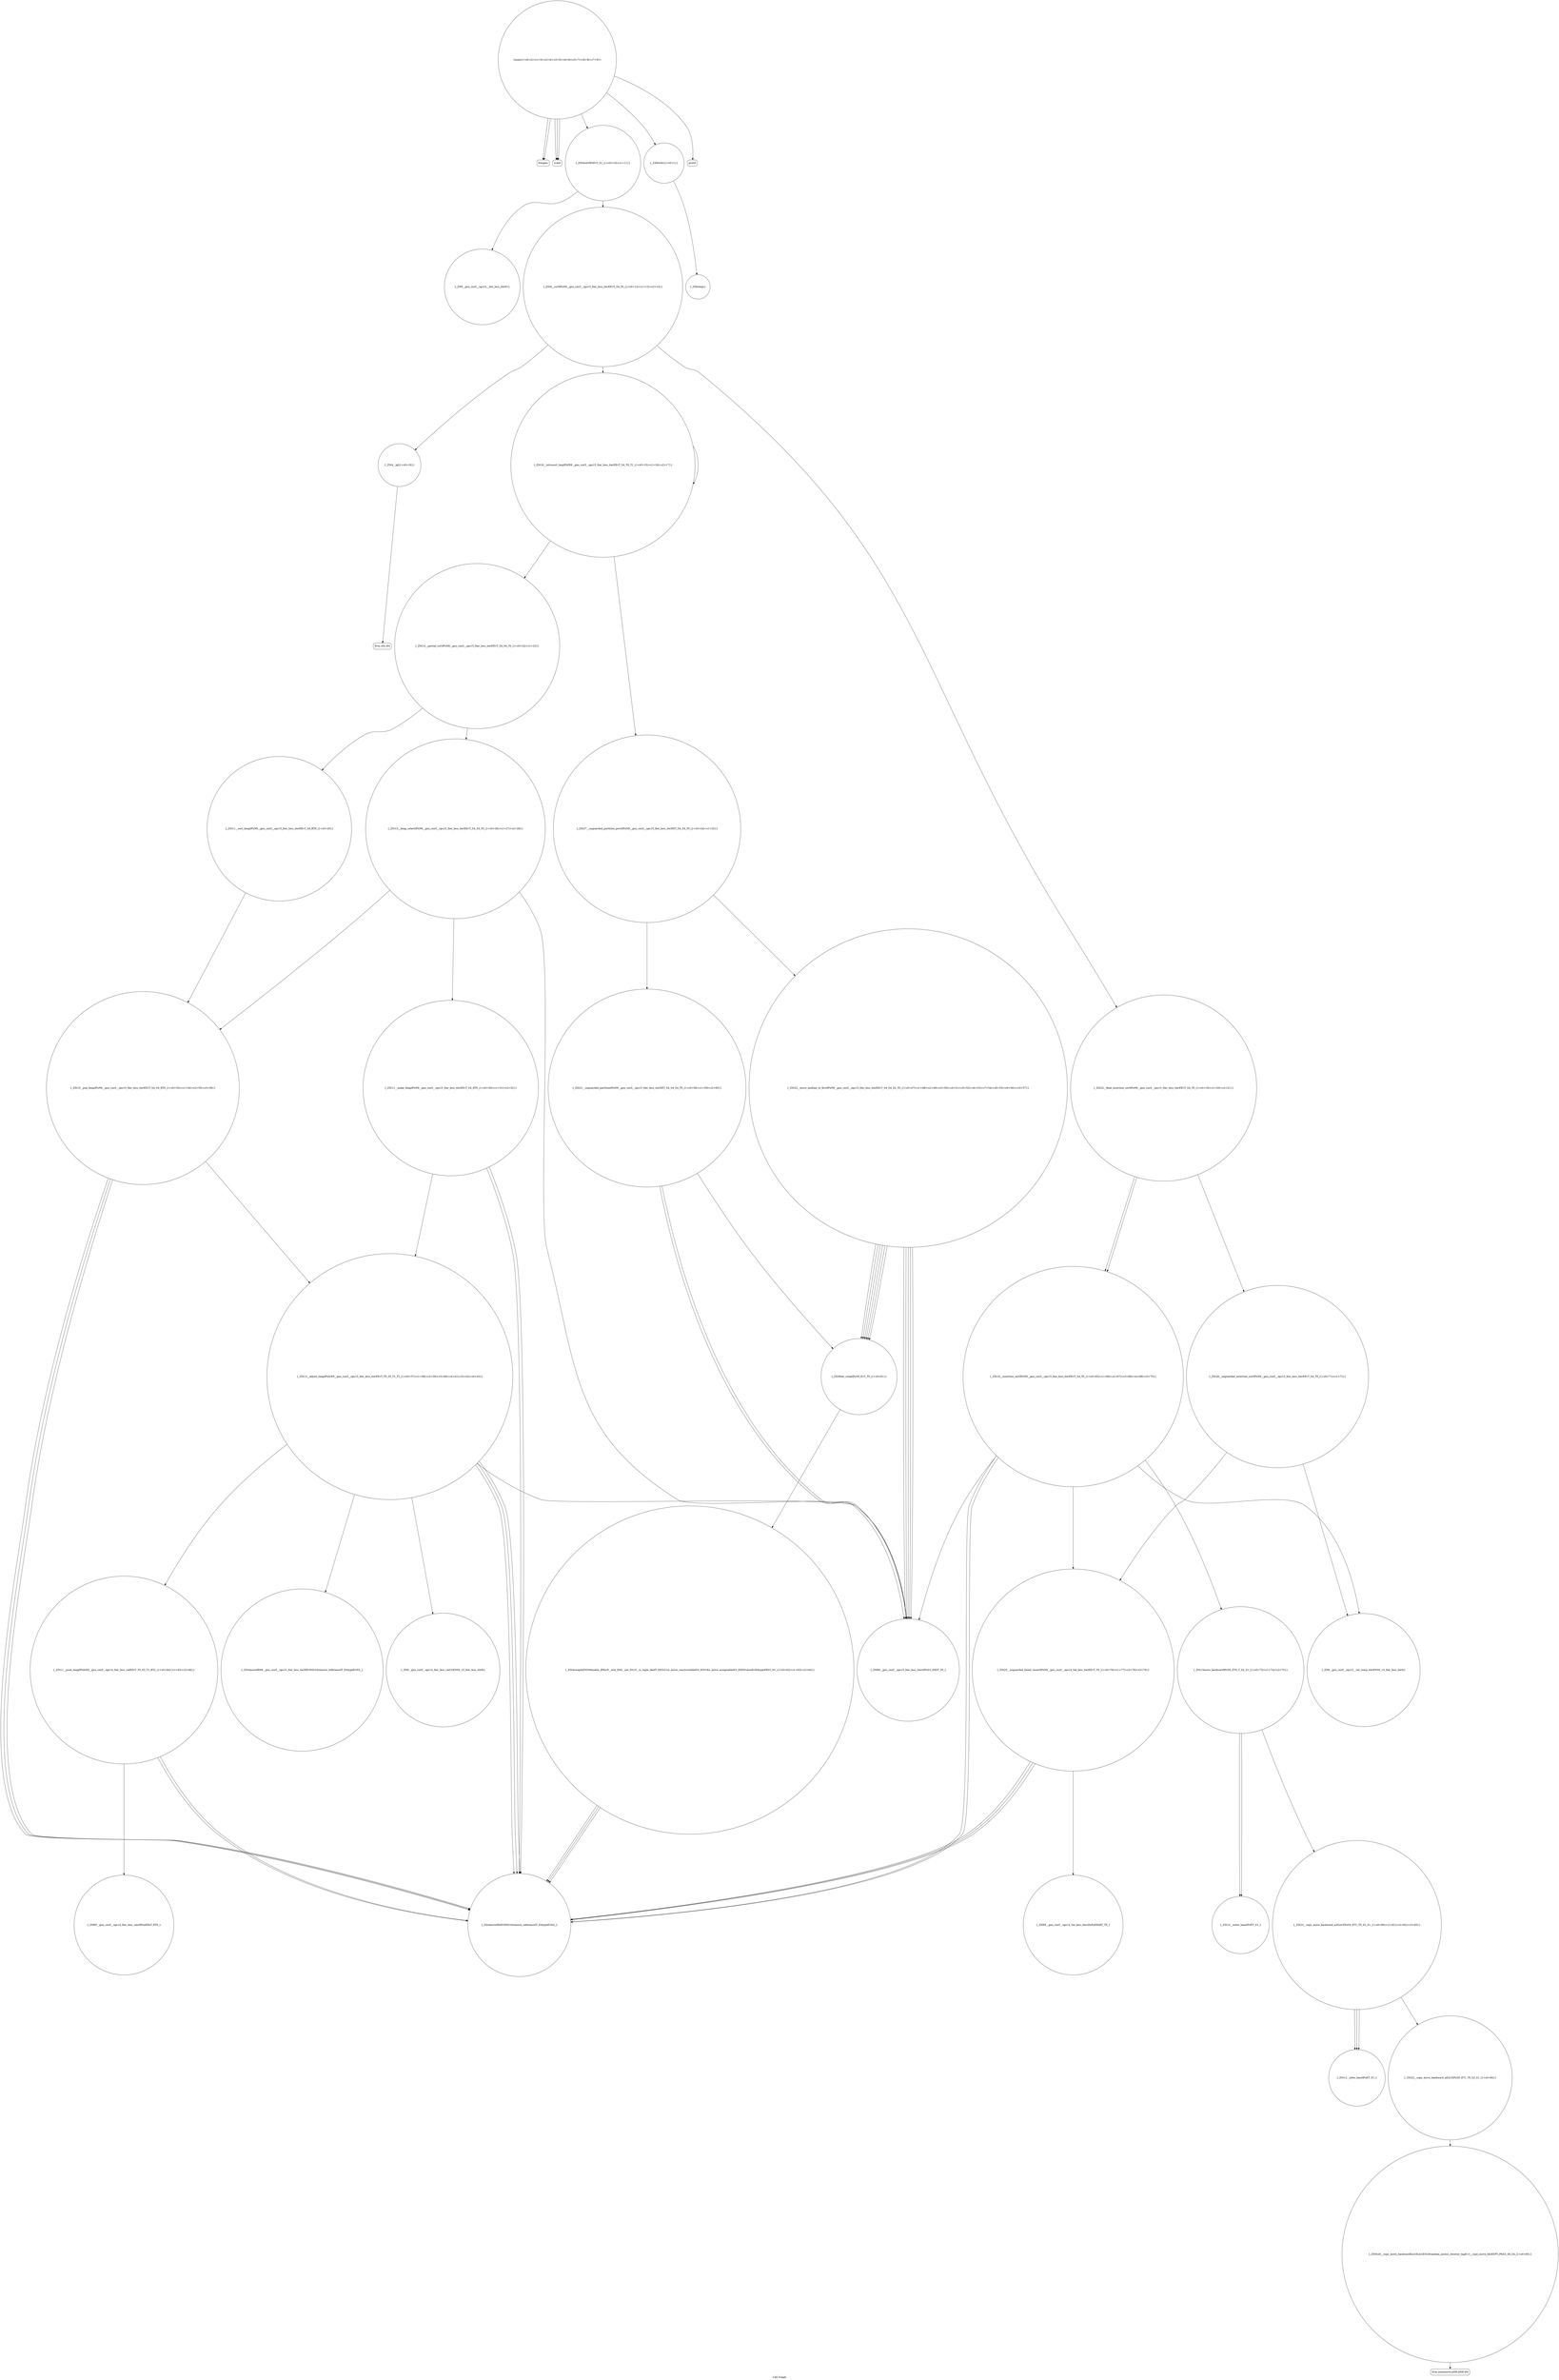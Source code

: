 digraph "Call Graph" {
	label="Call Graph";

	Node0x56532cfaa560 [shape=record,shape=circle,label="{_Z5bsleqx}"];
	Node0x56532cfab670 [shape=record,shape=circle,label="{_ZSt21__unguarded_partitionIPxN9__gnu_cxx5__ops15_Iter_less_iterEET_S4_S4_S4_T0_|{<s0>58|<s1>59|<s2>60}}"];
	Node0x56532cfab670:s0 -> Node0x56532cfab1f0[color=black];
	Node0x56532cfab670:s1 -> Node0x56532cfab1f0[color=black];
	Node0x56532cfab670:s2 -> Node0x56532cfab6f0[color=black];
	Node0x56532cfaacf0 [shape=record,shape=circle,label="{_ZSt6__sortIPxN9__gnu_cxx5__ops15_Iter_less_iterEEvT_S4_T0_|{<s0>12|<s1>13|<s2>14}}"];
	Node0x56532cfaacf0:s0 -> Node0x56532cfaae70[color=black];
	Node0x56532cfaacf0:s1 -> Node0x56532cfaadf0[color=black];
	Node0x56532cfaacf0:s2 -> Node0x56532cfaaef0[color=black];
	Node0x56532cfab9f0 [shape=record,shape=circle,label="{_ZSt25__unguarded_linear_insertIPxN9__gnu_cxx5__ops14_Val_less_iterEEvT_T0_|{<s0>76|<s1>77|<s2>78|<s3>79}}"];
	Node0x56532cfab9f0:s0 -> Node0x56532cfab2f0[color=black];
	Node0x56532cfab9f0:s1 -> Node0x56532cfabdf0[color=black];
	Node0x56532cfab9f0:s2 -> Node0x56532cfab2f0[color=black];
	Node0x56532cfab9f0:s3 -> Node0x56532cfab2f0[color=black];
	Node0x56532cfab070 [shape=record,shape=circle,label="{_ZSt13__heap_selectIPxN9__gnu_cxx5__ops15_Iter_less_iterEEvT_S4_S4_T0_|{<s0>26|<s1>27|<s2>28}}"];
	Node0x56532cfab070:s0 -> Node0x56532cfab170[color=black];
	Node0x56532cfab070:s1 -> Node0x56532cfab1f0[color=black];
	Node0x56532cfab070:s2 -> Node0x56532cfab270[color=black];
	Node0x56532cfabd70 [shape=record,shape=Mrecord,label="{llvm.memmove.p0i8.p0i8.i64}"];
	Node0x56532cfab3f0 [shape=record,shape=circle,label="{_ZSt4moveIRN9__gnu_cxx5__ops15_Iter_less_iterEEONSt16remove_referenceIT_E4typeEOS5_}"];
	Node0x56532cfaaa70 [shape=record,shape=circle,label="{main|{<s0>2|<s1>3|<s2>4|<s3>5|<s4>6|<s5>7|<s6>8|<s7>9}}"];
	Node0x56532cfaaa70:s0 -> Node0x56532cfaaaf0[color=black];
	Node0x56532cfaaa70:s1 -> Node0x56532cfaaaf0[color=black];
	Node0x56532cfaaa70:s2 -> Node0x56532cfaab70[color=black];
	Node0x56532cfaaa70:s3 -> Node0x56532cfaab70[color=black];
	Node0x56532cfaaa70:s4 -> Node0x56532cfaab70[color=black];
	Node0x56532cfaaa70:s5 -> Node0x56532cfaabf0[color=black];
	Node0x56532cfaaa70:s6 -> Node0x56532cfaa9f0[color=black];
	Node0x56532cfaaa70:s7 -> Node0x56532cfaac70[color=black];
	Node0x56532cfab770 [shape=record,shape=circle,label="{_ZSt4swapIxENSt9enable_ifIXsr6__and_ISt6__not_ISt15__is_tuple_likeIT_EESt21is_move_constructibleIS3_ESt18is_move_assignableIS3_EEE5valueEvE4typeERS3_SC_|{<s0>62|<s1>63|<s2>64}}"];
	Node0x56532cfab770:s0 -> Node0x56532cfab2f0[color=black];
	Node0x56532cfab770:s1 -> Node0x56532cfab2f0[color=black];
	Node0x56532cfab770:s2 -> Node0x56532cfab2f0[color=black];
	Node0x56532cfaadf0 [shape=record,shape=circle,label="{_ZSt16__introsort_loopIPxlN9__gnu_cxx5__ops15_Iter_less_iterEEvT_S4_T0_T1_|{<s0>15|<s1>16|<s2>17}}"];
	Node0x56532cfaadf0:s0 -> Node0x56532cfaaf70[color=black];
	Node0x56532cfaadf0:s1 -> Node0x56532cfaaff0[color=black];
	Node0x56532cfaadf0:s2 -> Node0x56532cfaadf0[color=black];
	Node0x56532cfabaf0 [shape=record,shape=circle,label="{_ZSt23__copy_move_backward_a2ILb1EPxS0_ET1_T0_S2_S1_|{<s0>80|<s1>81|<s2>82|<s3>83}}"];
	Node0x56532cfabaf0:s0 -> Node0x56532cfabc70[color=black];
	Node0x56532cfabaf0:s1 -> Node0x56532cfabc70[color=black];
	Node0x56532cfabaf0:s2 -> Node0x56532cfabc70[color=black];
	Node0x56532cfabaf0:s3 -> Node0x56532cfabbf0[color=black];
	Node0x56532cfab170 [shape=record,shape=circle,label="{_ZSt11__make_heapIPxN9__gnu_cxx5__ops15_Iter_less_iterEEvT_S4_RT0_|{<s0>30|<s1>31|<s2>32}}"];
	Node0x56532cfab170:s0 -> Node0x56532cfab2f0[color=black];
	Node0x56532cfab170:s1 -> Node0x56532cfab2f0[color=black];
	Node0x56532cfab170:s2 -> Node0x56532cfab370[color=black];
	Node0x56532cfab4f0 [shape=record,shape=circle,label="{_ZSt11__push_heapIPxlxN9__gnu_cxx5__ops14_Iter_less_valEEvT_T0_S5_T1_RT2_|{<s0>44|<s1>45|<s2>46}}"];
	Node0x56532cfab4f0:s0 -> Node0x56532cfab570[color=black];
	Node0x56532cfab4f0:s1 -> Node0x56532cfab2f0[color=black];
	Node0x56532cfab4f0:s2 -> Node0x56532cfab2f0[color=black];
	Node0x56532cfaab70 [shape=record,shape=Mrecord,label="{scanf}"];
	Node0x56532cfab870 [shape=record,shape=circle,label="{_ZSt16__insertion_sortIPxN9__gnu_cxx5__ops15_Iter_less_iterEEvT_S4_T0_|{<s0>65|<s1>66|<s2>67|<s3>68|<s4>69|<s5>70}}"];
	Node0x56532cfab870:s0 -> Node0x56532cfab1f0[color=black];
	Node0x56532cfab870:s1 -> Node0x56532cfab2f0[color=black];
	Node0x56532cfab870:s2 -> Node0x56532cfab970[color=black];
	Node0x56532cfab870:s3 -> Node0x56532cfab2f0[color=black];
	Node0x56532cfab870:s4 -> Node0x56532cfaba70[color=black];
	Node0x56532cfab870:s5 -> Node0x56532cfab9f0[color=black];
	Node0x56532cfaaef0 [shape=record,shape=circle,label="{_ZSt22__final_insertion_sortIPxN9__gnu_cxx5__ops15_Iter_less_iterEEvT_S4_T0_|{<s0>19|<s1>20|<s2>21}}"];
	Node0x56532cfaaef0:s0 -> Node0x56532cfab870[color=black];
	Node0x56532cfaaef0:s1 -> Node0x56532cfab8f0[color=black];
	Node0x56532cfaaef0:s2 -> Node0x56532cfab870[color=black];
	Node0x56532cfabbf0 [shape=record,shape=circle,label="{_ZSt22__copy_move_backward_aILb1EPxS0_ET1_T0_S2_S1_|{<s0>84}}"];
	Node0x56532cfabbf0:s0 -> Node0x56532cfabcf0[color=black];
	Node0x56532cfab270 [shape=record,shape=circle,label="{_ZSt10__pop_heapIPxN9__gnu_cxx5__ops15_Iter_less_iterEEvT_S4_S4_RT0_|{<s0>33|<s1>34|<s2>35|<s3>36}}"];
	Node0x56532cfab270:s0 -> Node0x56532cfab2f0[color=black];
	Node0x56532cfab270:s1 -> Node0x56532cfab2f0[color=black];
	Node0x56532cfab270:s2 -> Node0x56532cfab2f0[color=black];
	Node0x56532cfab270:s3 -> Node0x56532cfab370[color=black];
	Node0x56532cfab5f0 [shape=record,shape=circle,label="{_ZSt22__move_median_to_firstIPxN9__gnu_cxx5__ops15_Iter_less_iterEEvT_S4_S4_S4_T0_|{<s0>47|<s1>48|<s2>49|<s3>50|<s4>51|<s5>52|<s6>53|<s7>54|<s8>55|<s9>56|<s10>57}}"];
	Node0x56532cfab5f0:s0 -> Node0x56532cfab1f0[color=black];
	Node0x56532cfab5f0:s1 -> Node0x56532cfab1f0[color=black];
	Node0x56532cfab5f0:s2 -> Node0x56532cfab6f0[color=black];
	Node0x56532cfab5f0:s3 -> Node0x56532cfab1f0[color=black];
	Node0x56532cfab5f0:s4 -> Node0x56532cfab6f0[color=black];
	Node0x56532cfab5f0:s5 -> Node0x56532cfab6f0[color=black];
	Node0x56532cfab5f0:s6 -> Node0x56532cfab1f0[color=black];
	Node0x56532cfab5f0:s7 -> Node0x56532cfab6f0[color=black];
	Node0x56532cfab5f0:s8 -> Node0x56532cfab1f0[color=black];
	Node0x56532cfab5f0:s9 -> Node0x56532cfab6f0[color=black];
	Node0x56532cfab5f0:s10 -> Node0x56532cfab6f0[color=black];
	Node0x56532cfaac70 [shape=record,shape=Mrecord,label="{printf}"];
	Node0x56532cfab970 [shape=record,shape=circle,label="{_ZSt13move_backwardIPxS0_ET0_T_S2_S1_|{<s0>73|<s1>74|<s2>75}}"];
	Node0x56532cfab970:s0 -> Node0x56532cfabb70[color=black];
	Node0x56532cfab970:s1 -> Node0x56532cfabb70[color=black];
	Node0x56532cfab970:s2 -> Node0x56532cfabaf0[color=black];
	Node0x56532cfaaff0 [shape=record,shape=circle,label="{_ZSt27__unguarded_partition_pivotIPxN9__gnu_cxx5__ops15_Iter_less_iterEET_S4_S4_T0_|{<s0>24|<s1>25}}"];
	Node0x56532cfaaff0:s0 -> Node0x56532cfab5f0[color=black];
	Node0x56532cfaaff0:s1 -> Node0x56532cfab670[color=black];
	Node0x56532cfabcf0 [shape=record,shape=circle,label="{_ZNSt20__copy_move_backwardILb1ELb1ESt26random_access_iterator_tagE13__copy_move_bIxEEPT_PKS3_S6_S4_|{<s0>85}}"];
	Node0x56532cfabcf0:s0 -> Node0x56532cfabd70[color=black];
	Node0x56532cfab370 [shape=record,shape=circle,label="{_ZSt13__adjust_heapIPxlxN9__gnu_cxx5__ops15_Iter_less_iterEEvT_T0_S5_T1_T2_|{<s0>37|<s1>38|<s2>39|<s3>40|<s4>41|<s5>42|<s6>43}}"];
	Node0x56532cfab370:s0 -> Node0x56532cfab1f0[color=black];
	Node0x56532cfab370:s1 -> Node0x56532cfab2f0[color=black];
	Node0x56532cfab370:s2 -> Node0x56532cfab2f0[color=black];
	Node0x56532cfab370:s3 -> Node0x56532cfab3f0[color=black];
	Node0x56532cfab370:s4 -> Node0x56532cfab470[color=black];
	Node0x56532cfab370:s5 -> Node0x56532cfab2f0[color=black];
	Node0x56532cfab370:s6 -> Node0x56532cfab4f0[color=black];
	Node0x56532cfaa9f0 [shape=record,shape=circle,label="{_Z4Workv|{<s0>1}}"];
	Node0x56532cfaa9f0:s0 -> Node0x56532cfaa560[color=black];
	Node0x56532cfab6f0 [shape=record,shape=circle,label="{_ZSt9iter_swapIPxS0_EvT_T0_|{<s0>61}}"];
	Node0x56532cfab6f0:s0 -> Node0x56532cfab770[color=black];
	Node0x56532cfaad70 [shape=record,shape=circle,label="{_ZN9__gnu_cxx5__ops16__iter_less_iterEv}"];
	Node0x56532cfaba70 [shape=record,shape=circle,label="{_ZN9__gnu_cxx5__ops15__val_comp_iterENS0_15_Iter_less_iterE}"];
	Node0x56532cfab0f0 [shape=record,shape=circle,label="{_ZSt11__sort_heapIPxN9__gnu_cxx5__ops15_Iter_less_iterEEvT_S4_RT0_|{<s0>29}}"];
	Node0x56532cfab0f0:s0 -> Node0x56532cfab270[color=black];
	Node0x56532cfabdf0 [shape=record,shape=circle,label="{_ZNK9__gnu_cxx5__ops14_Val_less_iterclIxPxEEbRT_T0_}"];
	Node0x56532cfab470 [shape=record,shape=circle,label="{_ZN9__gnu_cxx5__ops14_Iter_less_valC2ENS0_15_Iter_less_iterE}"];
	Node0x56532cfaaaf0 [shape=record,shape=Mrecord,label="{freopen}"];
	Node0x56532cfab7f0 [shape=record,shape=Mrecord,label="{llvm.ctlz.i64}"];
	Node0x56532cfaae70 [shape=record,shape=circle,label="{_ZSt4__lgl|{<s0>18}}"];
	Node0x56532cfaae70:s0 -> Node0x56532cfab7f0[color=black];
	Node0x56532cfabb70 [shape=record,shape=circle,label="{_ZSt12__miter_baseIPxET_S1_}"];
	Node0x56532cfab1f0 [shape=record,shape=circle,label="{_ZNK9__gnu_cxx5__ops15_Iter_less_iterclIPxS3_EEbT_T0_}"];
	Node0x56532cfab570 [shape=record,shape=circle,label="{_ZNK9__gnu_cxx5__ops14_Iter_less_valclIPxxEEbT_RT0_}"];
	Node0x56532cfaabf0 [shape=record,shape=circle,label="{_ZSt4sortIPxEvT_S1_|{<s0>10|<s1>11}}"];
	Node0x56532cfaabf0:s0 -> Node0x56532cfaad70[color=black];
	Node0x56532cfaabf0:s1 -> Node0x56532cfaacf0[color=black];
	Node0x56532cfab8f0 [shape=record,shape=circle,label="{_ZSt26__unguarded_insertion_sortIPxN9__gnu_cxx5__ops15_Iter_less_iterEEvT_S4_T0_|{<s0>71|<s1>72}}"];
	Node0x56532cfab8f0:s0 -> Node0x56532cfaba70[color=black];
	Node0x56532cfab8f0:s1 -> Node0x56532cfab9f0[color=black];
	Node0x56532cfaaf70 [shape=record,shape=circle,label="{_ZSt14__partial_sortIPxN9__gnu_cxx5__ops15_Iter_less_iterEEvT_S4_S4_T0_|{<s0>22|<s1>23}}"];
	Node0x56532cfaaf70:s0 -> Node0x56532cfab070[color=black];
	Node0x56532cfaaf70:s1 -> Node0x56532cfab0f0[color=black];
	Node0x56532cfabc70 [shape=record,shape=circle,label="{_ZSt12__niter_baseIPxET_S1_}"];
	Node0x56532cfab2f0 [shape=record,shape=circle,label="{_ZSt4moveIRxEONSt16remove_referenceIT_E4typeEOS2_}"];
}
